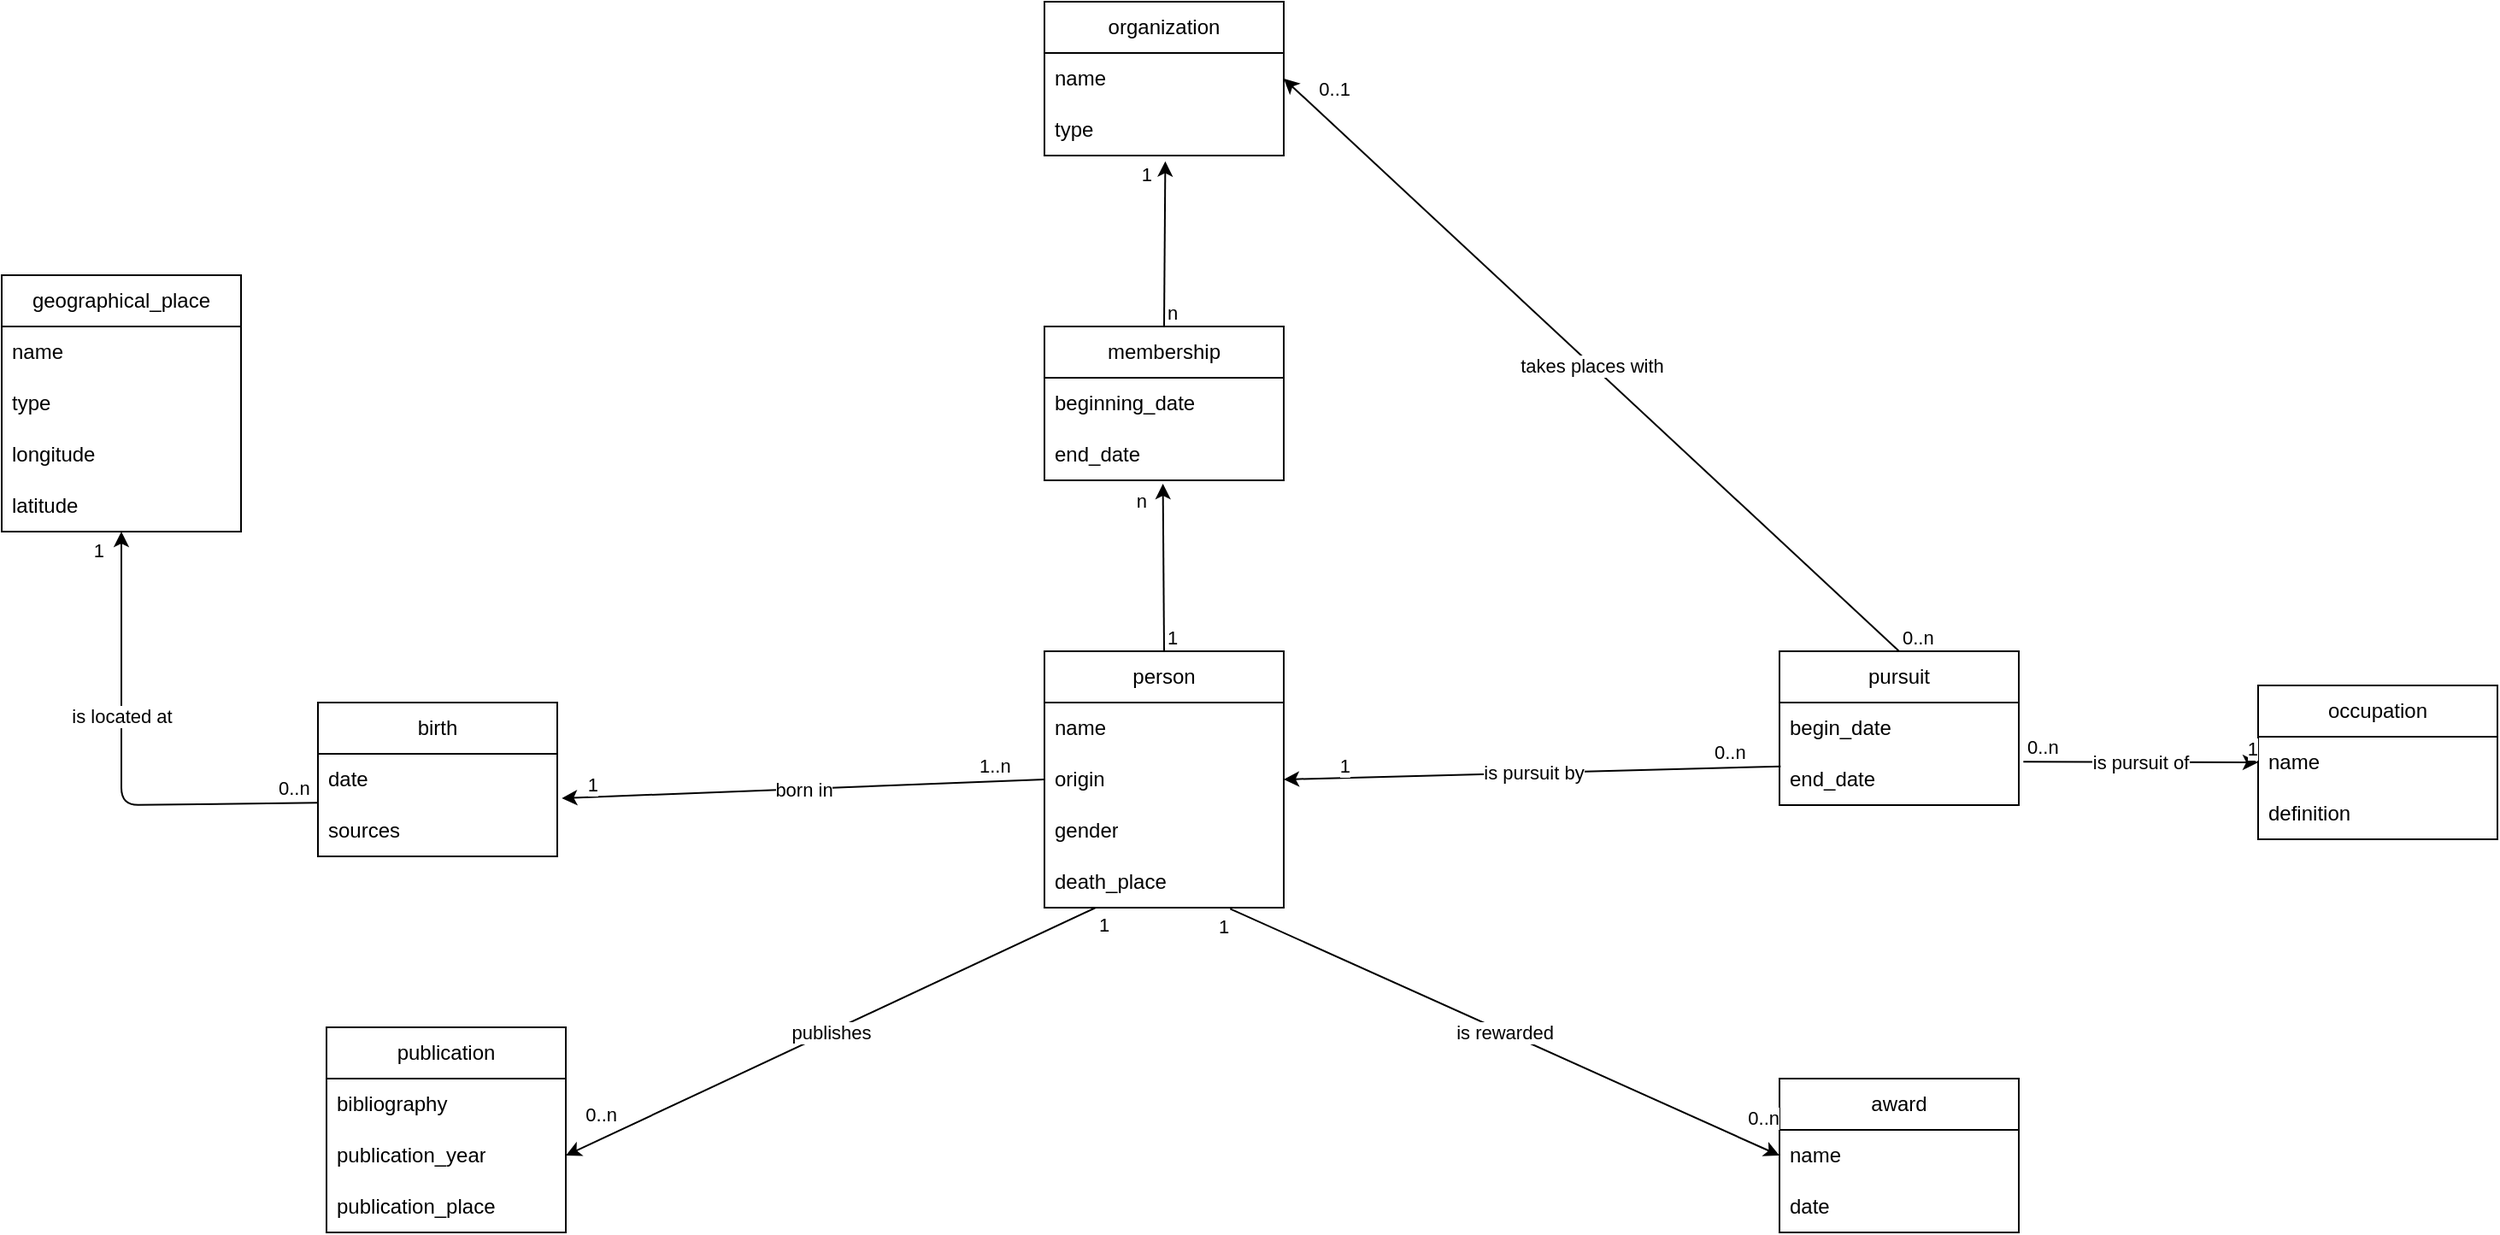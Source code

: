 <mxfile>
    <diagram id="YgqZ133H8HoDAlPNDC_2" name="Page-1">
        <mxGraphModel dx="1365" dy="1527" grid="1" gridSize="10" guides="1" tooltips="1" connect="1" arrows="1" fold="1" page="1" pageScale="1" pageWidth="850" pageHeight="1100" math="0" shadow="0">
            <root>
                <mxCell id="0"/>
                <mxCell id="1" parent="0"/>
                <mxCell id="2" value="person" style="swimlane;fontStyle=0;childLayout=stackLayout;horizontal=1;startSize=30;horizontalStack=0;resizeParent=1;resizeParentMax=0;resizeLast=0;collapsible=1;marginBottom=0;whiteSpace=wrap;html=1;" vertex="1" parent="1">
                    <mxGeometry x="-70" y="140" width="140" height="150" as="geometry"/>
                </mxCell>
                <mxCell id="3" value="name" style="text;strokeColor=none;fillColor=none;align=left;verticalAlign=middle;spacingLeft=4;spacingRight=4;overflow=hidden;points=[[0,0.5],[1,0.5]];portConstraint=eastwest;rotatable=0;whiteSpace=wrap;html=1;" vertex="1" parent="2">
                    <mxGeometry y="30" width="140" height="30" as="geometry"/>
                </mxCell>
                <mxCell id="7" value="origin" style="text;strokeColor=none;fillColor=none;align=left;verticalAlign=middle;spacingLeft=4;spacingRight=4;overflow=hidden;points=[[0,0.5],[1,0.5]];portConstraint=eastwest;rotatable=0;whiteSpace=wrap;html=1;" vertex="1" parent="2">
                    <mxGeometry y="60" width="140" height="30" as="geometry"/>
                </mxCell>
                <mxCell id="57" value="gender" style="text;strokeColor=none;fillColor=none;align=left;verticalAlign=middle;spacingLeft=4;spacingRight=4;overflow=hidden;points=[[0,0.5],[1,0.5]];portConstraint=eastwest;rotatable=0;whiteSpace=wrap;html=1;" vertex="1" parent="2">
                    <mxGeometry y="90" width="140" height="30" as="geometry"/>
                </mxCell>
                <mxCell id="58" value="death_place" style="text;strokeColor=none;fillColor=none;align=left;verticalAlign=middle;spacingLeft=4;spacingRight=4;overflow=hidden;points=[[0,0.5],[1,0.5]];portConstraint=eastwest;rotatable=0;whiteSpace=wrap;html=1;" vertex="1" parent="2">
                    <mxGeometry y="120" width="140" height="30" as="geometry"/>
                </mxCell>
                <mxCell id="8" value="organization" style="swimlane;fontStyle=0;childLayout=stackLayout;horizontal=1;startSize=30;horizontalStack=0;resizeParent=1;resizeParentMax=0;resizeLast=0;collapsible=1;marginBottom=0;whiteSpace=wrap;html=1;" vertex="1" parent="1">
                    <mxGeometry x="-70" y="-240" width="140" height="90" as="geometry"/>
                </mxCell>
                <mxCell id="9" value="name" style="text;strokeColor=none;fillColor=none;align=left;verticalAlign=middle;spacingLeft=4;spacingRight=4;overflow=hidden;points=[[0,0.5],[1,0.5]];portConstraint=eastwest;rotatable=0;whiteSpace=wrap;html=1;" vertex="1" parent="8">
                    <mxGeometry y="30" width="140" height="30" as="geometry"/>
                </mxCell>
                <mxCell id="10" value="type" style="text;strokeColor=none;fillColor=none;align=left;verticalAlign=middle;spacingLeft=4;spacingRight=4;overflow=hidden;points=[[0,0.5],[1,0.5]];portConstraint=eastwest;rotatable=0;whiteSpace=wrap;html=1;" vertex="1" parent="8">
                    <mxGeometry y="60" width="140" height="30" as="geometry"/>
                </mxCell>
                <mxCell id="14" value="pursuit" style="swimlane;fontStyle=0;childLayout=stackLayout;horizontal=1;startSize=30;horizontalStack=0;resizeParent=1;resizeParentMax=0;resizeLast=0;collapsible=1;marginBottom=0;whiteSpace=wrap;html=1;" vertex="1" parent="1">
                    <mxGeometry x="360" y="140" width="140" height="90" as="geometry"/>
                </mxCell>
                <mxCell id="15" value="begin_date" style="text;strokeColor=none;fillColor=none;align=left;verticalAlign=middle;spacingLeft=4;spacingRight=4;overflow=hidden;points=[[0,0.5],[1,0.5]];portConstraint=eastwest;rotatable=0;whiteSpace=wrap;html=1;" vertex="1" parent="14">
                    <mxGeometry y="30" width="140" height="30" as="geometry"/>
                </mxCell>
                <mxCell id="16" value="end_date" style="text;strokeColor=none;fillColor=none;align=left;verticalAlign=middle;spacingLeft=4;spacingRight=4;overflow=hidden;points=[[0,0.5],[1,0.5]];portConstraint=eastwest;rotatable=0;whiteSpace=wrap;html=1;" vertex="1" parent="14">
                    <mxGeometry y="60" width="140" height="30" as="geometry"/>
                </mxCell>
                <mxCell id="18" value="geographical_place" style="swimlane;fontStyle=0;childLayout=stackLayout;horizontal=1;startSize=30;horizontalStack=0;resizeParent=1;resizeParentMax=0;resizeLast=0;collapsible=1;marginBottom=0;whiteSpace=wrap;html=1;" vertex="1" parent="1">
                    <mxGeometry x="-680" y="-80" width="140" height="150" as="geometry"/>
                </mxCell>
                <mxCell id="19" value="name" style="text;strokeColor=none;fillColor=none;align=left;verticalAlign=middle;spacingLeft=4;spacingRight=4;overflow=hidden;points=[[0,0.5],[1,0.5]];portConstraint=eastwest;rotatable=0;whiteSpace=wrap;html=1;" vertex="1" parent="18">
                    <mxGeometry y="30" width="140" height="30" as="geometry"/>
                </mxCell>
                <mxCell id="20" value="type" style="text;strokeColor=none;fillColor=none;align=left;verticalAlign=middle;spacingLeft=4;spacingRight=4;overflow=hidden;points=[[0,0.5],[1,0.5]];portConstraint=eastwest;rotatable=0;whiteSpace=wrap;html=1;" vertex="1" parent="18">
                    <mxGeometry y="60" width="140" height="30" as="geometry"/>
                </mxCell>
                <mxCell id="21" value="longitude" style="text;strokeColor=none;fillColor=none;align=left;verticalAlign=middle;spacingLeft=4;spacingRight=4;overflow=hidden;points=[[0,0.5],[1,0.5]];portConstraint=eastwest;rotatable=0;whiteSpace=wrap;html=1;" vertex="1" parent="18">
                    <mxGeometry y="90" width="140" height="30" as="geometry"/>
                </mxCell>
                <mxCell id="22" value="latitude" style="text;strokeColor=none;fillColor=none;align=left;verticalAlign=middle;spacingLeft=4;spacingRight=4;overflow=hidden;points=[[0,0.5],[1,0.5]];portConstraint=eastwest;rotatable=0;whiteSpace=wrap;html=1;" vertex="1" parent="18">
                    <mxGeometry y="120" width="140" height="30" as="geometry"/>
                </mxCell>
                <mxCell id="23" value="publication" style="swimlane;fontStyle=0;childLayout=stackLayout;horizontal=1;startSize=30;horizontalStack=0;resizeParent=1;resizeParentMax=0;resizeLast=0;collapsible=1;marginBottom=0;whiteSpace=wrap;html=1;" vertex="1" parent="1">
                    <mxGeometry x="-490" y="360" width="140" height="120" as="geometry"/>
                </mxCell>
                <mxCell id="24" value="bibliography" style="text;strokeColor=none;fillColor=none;align=left;verticalAlign=middle;spacingLeft=4;spacingRight=4;overflow=hidden;points=[[0,0.5],[1,0.5]];portConstraint=eastwest;rotatable=0;whiteSpace=wrap;html=1;" vertex="1" parent="23">
                    <mxGeometry y="30" width="140" height="30" as="geometry"/>
                </mxCell>
                <mxCell id="26" value="publication_year" style="text;strokeColor=none;fillColor=none;align=left;verticalAlign=middle;spacingLeft=4;spacingRight=4;overflow=hidden;points=[[0,0.5],[1,0.5]];portConstraint=eastwest;rotatable=0;whiteSpace=wrap;html=1;" vertex="1" parent="23">
                    <mxGeometry y="60" width="140" height="30" as="geometry"/>
                </mxCell>
                <mxCell id="27" value="publication_place" style="text;strokeColor=none;fillColor=none;align=left;verticalAlign=middle;spacingLeft=4;spacingRight=4;overflow=hidden;points=[[0,0.5],[1,0.5]];portConstraint=eastwest;rotatable=0;whiteSpace=wrap;html=1;" vertex="1" parent="23">
                    <mxGeometry y="90" width="140" height="30" as="geometry"/>
                </mxCell>
                <mxCell id="34" value="award" style="swimlane;fontStyle=0;childLayout=stackLayout;horizontal=1;startSize=30;horizontalStack=0;resizeParent=1;resizeParentMax=0;resizeLast=0;collapsible=1;marginBottom=0;whiteSpace=wrap;html=1;" vertex="1" parent="1">
                    <mxGeometry x="360" y="390" width="140" height="90" as="geometry"/>
                </mxCell>
                <mxCell id="35" value="name" style="text;strokeColor=none;fillColor=none;align=left;verticalAlign=middle;spacingLeft=4;spacingRight=4;overflow=hidden;points=[[0,0.5],[1,0.5]];portConstraint=eastwest;rotatable=0;whiteSpace=wrap;html=1;" vertex="1" parent="34">
                    <mxGeometry y="30" width="140" height="30" as="geometry"/>
                </mxCell>
                <mxCell id="37" value="date" style="text;strokeColor=none;fillColor=none;align=left;verticalAlign=middle;spacingLeft=4;spacingRight=4;overflow=hidden;points=[[0,0.5],[1,0.5]];portConstraint=eastwest;rotatable=0;whiteSpace=wrap;html=1;" vertex="1" parent="34">
                    <mxGeometry y="60" width="140" height="30" as="geometry"/>
                </mxCell>
                <mxCell id="38" value="occupation" style="swimlane;fontStyle=0;childLayout=stackLayout;horizontal=1;startSize=30;horizontalStack=0;resizeParent=1;resizeParentMax=0;resizeLast=0;collapsible=1;marginBottom=0;whiteSpace=wrap;html=1;" vertex="1" parent="1">
                    <mxGeometry x="640" y="160" width="140" height="90" as="geometry"/>
                </mxCell>
                <mxCell id="39" value="name" style="text;strokeColor=none;fillColor=none;align=left;verticalAlign=middle;spacingLeft=4;spacingRight=4;overflow=hidden;points=[[0,0.5],[1,0.5]];portConstraint=eastwest;rotatable=0;whiteSpace=wrap;html=1;" vertex="1" parent="38">
                    <mxGeometry y="30" width="140" height="30" as="geometry"/>
                </mxCell>
                <mxCell id="40" value="definition" style="text;strokeColor=none;fillColor=none;align=left;verticalAlign=middle;spacingLeft=4;spacingRight=4;overflow=hidden;points=[[0,0.5],[1,0.5]];portConstraint=eastwest;rotatable=0;whiteSpace=wrap;html=1;" vertex="1" parent="38">
                    <mxGeometry y="60" width="140" height="30" as="geometry"/>
                </mxCell>
                <mxCell id="42" value="" style="endArrow=classic;html=1;entryX=0;entryY=0.5;entryDx=0;entryDy=0;exitX=1.019;exitY=0.156;exitDx=0;exitDy=0;exitPerimeter=0;" edge="1" parent="1" source="16" target="39">
                    <mxGeometry relative="1" as="geometry">
                        <mxPoint x="310" y="184.5" as="sourcePoint"/>
                        <mxPoint x="470" y="184.5" as="targetPoint"/>
                    </mxGeometry>
                </mxCell>
                <mxCell id="43" value="is pursuit of" style="edgeLabel;resizable=0;html=1;align=center;verticalAlign=middle;" connectable="0" vertex="1" parent="42">
                    <mxGeometry relative="1" as="geometry"/>
                </mxCell>
                <mxCell id="44" value="0..n" style="edgeLabel;resizable=0;html=1;align=left;verticalAlign=bottom;" connectable="0" vertex="1" parent="42">
                    <mxGeometry x="-1" relative="1" as="geometry"/>
                </mxCell>
                <mxCell id="45" value="1" style="edgeLabel;resizable=0;html=1;align=right;verticalAlign=bottom;" connectable="0" vertex="1" parent="42">
                    <mxGeometry x="1" relative="1" as="geometry"/>
                </mxCell>
                <mxCell id="47" value="" style="endArrow=classic;html=1;exitX=0.005;exitY=0.244;exitDx=0;exitDy=0;exitPerimeter=0;entryX=1;entryY=0.5;entryDx=0;entryDy=0;" edge="1" parent="1" source="16" target="7">
                    <mxGeometry relative="1" as="geometry">
                        <mxPoint x="260" y="50" as="sourcePoint"/>
                        <mxPoint x="70" y="200" as="targetPoint"/>
                    </mxGeometry>
                </mxCell>
                <mxCell id="48" value="is pursuit by" style="edgeLabel;resizable=0;html=1;align=center;verticalAlign=middle;" connectable="0" vertex="1" parent="47">
                    <mxGeometry relative="1" as="geometry"/>
                </mxCell>
                <mxCell id="49" value="0..n" style="edgeLabel;resizable=0;html=1;align=left;verticalAlign=bottom;" connectable="0" vertex="1" parent="47">
                    <mxGeometry x="-1" relative="1" as="geometry">
                        <mxPoint x="-41" as="offset"/>
                    </mxGeometry>
                </mxCell>
                <mxCell id="50" value="1" style="edgeLabel;resizable=0;html=1;align=right;verticalAlign=bottom;" connectable="0" vertex="1" parent="47">
                    <mxGeometry x="1" relative="1" as="geometry">
                        <mxPoint x="40" as="offset"/>
                    </mxGeometry>
                </mxCell>
                <mxCell id="51" value="birth" style="swimlane;fontStyle=0;childLayout=stackLayout;horizontal=1;startSize=30;horizontalStack=0;resizeParent=1;resizeParentMax=0;resizeLast=0;collapsible=1;marginBottom=0;whiteSpace=wrap;html=1;" vertex="1" parent="1">
                    <mxGeometry x="-495" y="170" width="140" height="90" as="geometry"/>
                </mxCell>
                <mxCell id="53" value="date" style="text;strokeColor=none;fillColor=none;align=left;verticalAlign=middle;spacingLeft=4;spacingRight=4;overflow=hidden;points=[[0,0.5],[1,0.5]];portConstraint=eastwest;rotatable=0;whiteSpace=wrap;html=1;" vertex="1" parent="51">
                    <mxGeometry y="30" width="140" height="30" as="geometry"/>
                </mxCell>
                <mxCell id="54" value="sources" style="text;strokeColor=none;fillColor=none;align=left;verticalAlign=middle;spacingLeft=4;spacingRight=4;overflow=hidden;points=[[0,0.5],[1,0.5]];portConstraint=eastwest;rotatable=0;whiteSpace=wrap;html=1;" vertex="1" parent="51">
                    <mxGeometry y="60" width="140" height="30" as="geometry"/>
                </mxCell>
                <mxCell id="60" value="" style="endArrow=classic;html=1;exitX=0;exitY=0.5;exitDx=0;exitDy=0;entryX=1.019;entryY=0.867;entryDx=0;entryDy=0;entryPerimeter=0;" edge="1" parent="1" source="7" target="53">
                    <mxGeometry relative="1" as="geometry">
                        <mxPoint x="-320" y="199.5" as="sourcePoint"/>
                        <mxPoint x="-160" y="199.5" as="targetPoint"/>
                    </mxGeometry>
                </mxCell>
                <mxCell id="61" value="born in" style="edgeLabel;resizable=0;html=1;align=center;verticalAlign=middle;" connectable="0" vertex="1" parent="60">
                    <mxGeometry relative="1" as="geometry"/>
                </mxCell>
                <mxCell id="62" value="1..n" style="edgeLabel;resizable=0;html=1;align=left;verticalAlign=bottom;" connectable="0" vertex="1" parent="60">
                    <mxGeometry x="-1" relative="1" as="geometry">
                        <mxPoint x="-40" as="offset"/>
                    </mxGeometry>
                </mxCell>
                <mxCell id="63" value="1" style="edgeLabel;resizable=0;html=1;align=right;verticalAlign=bottom;" connectable="0" vertex="1" parent="60">
                    <mxGeometry x="1" relative="1" as="geometry">
                        <mxPoint x="22" as="offset"/>
                    </mxGeometry>
                </mxCell>
                <mxCell id="64" value="" style="endArrow=classic;html=1;exitX=0.002;exitY=0.956;exitDx=0;exitDy=0;exitPerimeter=0;" edge="1" parent="1" source="53" target="22">
                    <mxGeometry relative="1" as="geometry">
                        <mxPoint x="-580" y="140" as="sourcePoint"/>
                        <mxPoint x="-420" y="140" as="targetPoint"/>
                        <Array as="points">
                            <mxPoint x="-610" y="230"/>
                        </Array>
                    </mxGeometry>
                </mxCell>
                <mxCell id="65" value="is located at" style="edgeLabel;resizable=0;html=1;align=center;verticalAlign=middle;" connectable="0" vertex="1" parent="64">
                    <mxGeometry relative="1" as="geometry">
                        <mxPoint y="-30" as="offset"/>
                    </mxGeometry>
                </mxCell>
                <mxCell id="66" value="0..n" style="edgeLabel;resizable=0;html=1;align=left;verticalAlign=bottom;" connectable="0" vertex="1" parent="64">
                    <mxGeometry x="-1" relative="1" as="geometry">
                        <mxPoint x="-25" as="offset"/>
                    </mxGeometry>
                </mxCell>
                <mxCell id="67" value="1" style="edgeLabel;resizable=0;html=1;align=right;verticalAlign=bottom;" connectable="0" vertex="1" parent="64">
                    <mxGeometry x="1" relative="1" as="geometry">
                        <mxPoint x="-10" y="20" as="offset"/>
                    </mxGeometry>
                </mxCell>
                <mxCell id="68" value="" style="endArrow=classic;html=1;entryX=1;entryY=0.5;entryDx=0;entryDy=0;exitX=0.214;exitY=1;exitDx=0;exitDy=0;exitPerimeter=0;" edge="1" parent="1" source="58" target="26">
                    <mxGeometry relative="1" as="geometry">
                        <mxPoint y="300" as="sourcePoint"/>
                        <mxPoint x="-100" y="400" as="targetPoint"/>
                    </mxGeometry>
                </mxCell>
                <mxCell id="69" value="publishes" style="edgeLabel;resizable=0;html=1;align=center;verticalAlign=middle;" connectable="0" vertex="1" parent="68">
                    <mxGeometry relative="1" as="geometry"/>
                </mxCell>
                <mxCell id="70" value="1" style="edgeLabel;resizable=0;html=1;align=left;verticalAlign=bottom;" connectable="0" vertex="1" parent="68">
                    <mxGeometry x="-1" relative="1" as="geometry">
                        <mxPoint y="18" as="offset"/>
                    </mxGeometry>
                </mxCell>
                <mxCell id="71" value="0..n" style="edgeLabel;resizable=0;html=1;align=right;verticalAlign=bottom;" connectable="0" vertex="1" parent="68">
                    <mxGeometry x="1" relative="1" as="geometry">
                        <mxPoint x="30" y="-15" as="offset"/>
                    </mxGeometry>
                </mxCell>
                <mxCell id="72" value="" style="endArrow=classic;html=1;exitX=0.5;exitY=0;exitDx=0;exitDy=0;entryX=1;entryY=0.5;entryDx=0;entryDy=0;" edge="1" parent="1" source="14" target="9">
                    <mxGeometry relative="1" as="geometry">
                        <mxPoint x="190" y="80" as="sourcePoint"/>
                        <mxPoint x="120" y="-200" as="targetPoint"/>
                    </mxGeometry>
                </mxCell>
                <mxCell id="73" value="takes places with" style="edgeLabel;resizable=0;html=1;align=center;verticalAlign=middle;" connectable="0" vertex="1" parent="72">
                    <mxGeometry relative="1" as="geometry"/>
                </mxCell>
                <mxCell id="74" value="0..n" style="edgeLabel;resizable=0;html=1;align=left;verticalAlign=bottom;" connectable="0" vertex="1" parent="72">
                    <mxGeometry x="-1" relative="1" as="geometry"/>
                </mxCell>
                <mxCell id="75" value="0..1" style="edgeLabel;resizable=0;html=1;align=right;verticalAlign=bottom;" connectable="0" vertex="1" parent="72">
                    <mxGeometry x="1" relative="1" as="geometry">
                        <mxPoint x="40" y="15" as="offset"/>
                    </mxGeometry>
                </mxCell>
                <mxCell id="76" value="" style="endArrow=classic;html=1;exitX=0.776;exitY=1.022;exitDx=0;exitDy=0;entryX=0;entryY=0.5;entryDx=0;entryDy=0;exitPerimeter=0;" edge="1" parent="1" source="58" target="35">
                    <mxGeometry relative="1" as="geometry">
                        <mxPoint x="130" y="390" as="sourcePoint"/>
                        <mxPoint x="350" y="440" as="targetPoint"/>
                    </mxGeometry>
                </mxCell>
                <mxCell id="77" value="is rewarded" style="edgeLabel;resizable=0;html=1;align=center;verticalAlign=middle;" connectable="0" vertex="1" parent="76">
                    <mxGeometry relative="1" as="geometry"/>
                </mxCell>
                <mxCell id="78" value="1" style="edgeLabel;resizable=0;html=1;align=left;verticalAlign=bottom;" connectable="0" vertex="1" parent="76">
                    <mxGeometry x="-1" relative="1" as="geometry">
                        <mxPoint x="-9" y="19" as="offset"/>
                    </mxGeometry>
                </mxCell>
                <mxCell id="79" value="0..n" style="edgeLabel;resizable=0;html=1;align=right;verticalAlign=bottom;" connectable="0" vertex="1" parent="76">
                    <mxGeometry x="1" relative="1" as="geometry">
                        <mxPoint y="-14" as="offset"/>
                    </mxGeometry>
                </mxCell>
                <mxCell id="81" value="membership" style="swimlane;fontStyle=0;childLayout=stackLayout;horizontal=1;startSize=30;horizontalStack=0;resizeParent=1;resizeParentMax=0;resizeLast=0;collapsible=1;marginBottom=0;whiteSpace=wrap;html=1;" vertex="1" parent="1">
                    <mxGeometry x="-70" y="-50" width="140" height="90" as="geometry"/>
                </mxCell>
                <mxCell id="82" value="beginning_date" style="text;strokeColor=none;fillColor=none;align=left;verticalAlign=middle;spacingLeft=4;spacingRight=4;overflow=hidden;points=[[0,0.5],[1,0.5]];portConstraint=eastwest;rotatable=0;whiteSpace=wrap;html=1;" vertex="1" parent="81">
                    <mxGeometry y="30" width="140" height="30" as="geometry"/>
                </mxCell>
                <mxCell id="83" value="end_date" style="text;strokeColor=none;fillColor=none;align=left;verticalAlign=middle;spacingLeft=4;spacingRight=4;overflow=hidden;points=[[0,0.5],[1,0.5]];portConstraint=eastwest;rotatable=0;whiteSpace=wrap;html=1;" vertex="1" parent="81">
                    <mxGeometry y="60" width="140" height="30" as="geometry"/>
                </mxCell>
                <mxCell id="84" value="" style="endArrow=classic;html=1;exitX=0.5;exitY=0;exitDx=0;exitDy=0;entryX=0.495;entryY=1.067;entryDx=0;entryDy=0;entryPerimeter=0;" edge="1" parent="1" source="2" target="83">
                    <mxGeometry relative="1" as="geometry">
                        <mxPoint x="-30" y="100" as="sourcePoint"/>
                        <mxPoint x="130" y="100" as="targetPoint"/>
                    </mxGeometry>
                </mxCell>
                <mxCell id="86" value="1" style="edgeLabel;resizable=0;html=1;align=left;verticalAlign=bottom;" connectable="0" vertex="1" parent="84">
                    <mxGeometry x="-1" relative="1" as="geometry"/>
                </mxCell>
                <mxCell id="87" value="n" style="edgeLabel;resizable=0;html=1;align=right;verticalAlign=bottom;" connectable="0" vertex="1" parent="84">
                    <mxGeometry x="1" relative="1" as="geometry">
                        <mxPoint x="-9" y="18" as="offset"/>
                    </mxGeometry>
                </mxCell>
                <mxCell id="88" value="" style="endArrow=classic;html=1;exitX=0.5;exitY=0;exitDx=0;exitDy=0;entryX=0.505;entryY=1.111;entryDx=0;entryDy=0;entryPerimeter=0;" edge="1" parent="1" source="81" target="10">
                    <mxGeometry relative="1" as="geometry">
                        <mxPoint x="-30" y="-80" as="sourcePoint"/>
                        <mxPoint x="130" y="-80" as="targetPoint"/>
                    </mxGeometry>
                </mxCell>
                <mxCell id="90" value="n" style="edgeLabel;resizable=0;html=1;align=left;verticalAlign=bottom;" connectable="0" vertex="1" parent="88">
                    <mxGeometry x="-1" relative="1" as="geometry"/>
                </mxCell>
                <mxCell id="91" value="1" style="edgeLabel;resizable=0;html=1;align=right;verticalAlign=bottom;" connectable="0" vertex="1" parent="88">
                    <mxGeometry x="1" relative="1" as="geometry">
                        <mxPoint x="-7" y="16" as="offset"/>
                    </mxGeometry>
                </mxCell>
            </root>
        </mxGraphModel>
    </diagram>
</mxfile>